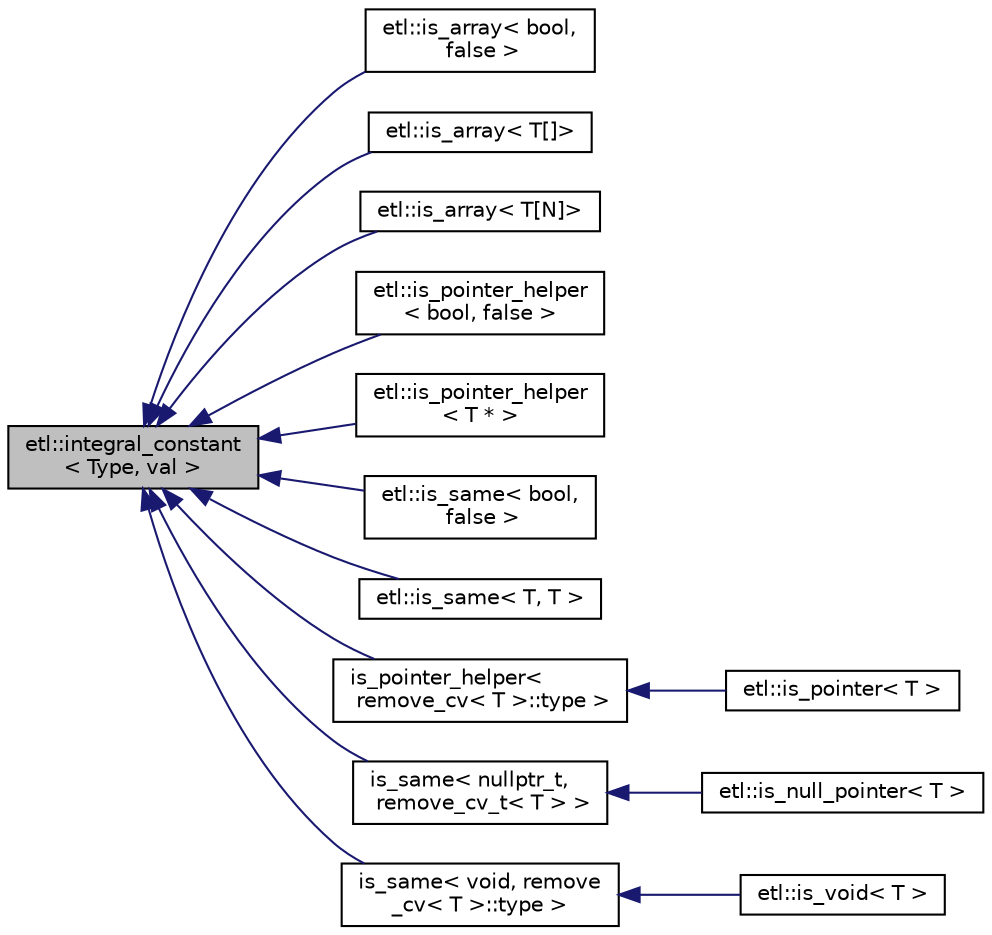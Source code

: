 digraph "etl::integral_constant&lt; Type, val &gt;"
{
  edge [fontname="Helvetica",fontsize="10",labelfontname="Helvetica",labelfontsize="10"];
  node [fontname="Helvetica",fontsize="10",shape=record];
  rankdir="LR";
  Node0 [label="etl::integral_constant\l\< Type, val \>",height=0.2,width=0.4,color="black", fillcolor="grey75", style="filled", fontcolor="black"];
  Node0 -> Node1 [dir="back",color="midnightblue",fontsize="10",style="solid",fontname="Helvetica"];
  Node1 [label="etl::is_array\< bool,\l false \>",height=0.2,width=0.4,color="black", fillcolor="white", style="filled",URL="$structetl_1_1is__array.html"];
  Node0 -> Node2 [dir="back",color="midnightblue",fontsize="10",style="solid",fontname="Helvetica"];
  Node2 [label="etl::is_array\< T[]\>",height=0.2,width=0.4,color="black", fillcolor="white", style="filled",URL="$structetl_1_1is__array_3_01T[]_4.html"];
  Node0 -> Node3 [dir="back",color="midnightblue",fontsize="10",style="solid",fontname="Helvetica"];
  Node3 [label="etl::is_array\< T[N]\>",height=0.2,width=0.4,color="black", fillcolor="white", style="filled",URL="$structetl_1_1is__array_3_01T[N]_4.html"];
  Node0 -> Node4 [dir="back",color="midnightblue",fontsize="10",style="solid",fontname="Helvetica"];
  Node4 [label="etl::is_pointer_helper\l\< bool, false \>",height=0.2,width=0.4,color="black", fillcolor="white", style="filled",URL="$structetl_1_1is__pointer__helper.html"];
  Node0 -> Node5 [dir="back",color="midnightblue",fontsize="10",style="solid",fontname="Helvetica"];
  Node5 [label="etl::is_pointer_helper\l\< T * \>",height=0.2,width=0.4,color="black", fillcolor="white", style="filled",URL="$structetl_1_1is__pointer__helper_3_01T_01_5_01_4.html"];
  Node0 -> Node6 [dir="back",color="midnightblue",fontsize="10",style="solid",fontname="Helvetica"];
  Node6 [label="etl::is_same\< bool,\l false \>",height=0.2,width=0.4,color="black", fillcolor="white", style="filled",URL="$structetl_1_1is__same.html",tooltip="If T and U name the same type (taking into account const/volatile qualifications), provides the member constant value equal to true. Otherwise value is false. "];
  Node0 -> Node7 [dir="back",color="midnightblue",fontsize="10",style="solid",fontname="Helvetica"];
  Node7 [label="etl::is_same\< T, T \>",height=0.2,width=0.4,color="black", fillcolor="white", style="filled",URL="$structetl_1_1is__same_3_01T_00_01T_01_4.html"];
  Node0 -> Node8 [dir="back",color="midnightblue",fontsize="10",style="solid",fontname="Helvetica"];
  Node8 [label="is_pointer_helper\<\l remove_cv\< T \>::type \>",height=0.2,width=0.4,color="black", fillcolor="white", style="filled",URL="$structetl_1_1is__pointer__helper.html"];
  Node8 -> Node9 [dir="back",color="midnightblue",fontsize="10",style="solid",fontname="Helvetica"];
  Node9 [label="etl::is_pointer\< T \>",height=0.2,width=0.4,color="black", fillcolor="white", style="filled",URL="$structetl_1_1is__pointer.html"];
  Node0 -> Node10 [dir="back",color="midnightblue",fontsize="10",style="solid",fontname="Helvetica"];
  Node10 [label="is_same\< nullptr_t,\l remove_cv_t\< T \> \>",height=0.2,width=0.4,color="black", fillcolor="white", style="filled",URL="$structetl_1_1is__same.html"];
  Node10 -> Node11 [dir="back",color="midnightblue",fontsize="10",style="solid",fontname="Helvetica"];
  Node11 [label="etl::is_null_pointer\< T \>",height=0.2,width=0.4,color="black", fillcolor="white", style="filled",URL="$structetl_1_1is__null__pointer.html"];
  Node0 -> Node12 [dir="back",color="midnightblue",fontsize="10",style="solid",fontname="Helvetica"];
  Node12 [label="is_same\< void, remove\l_cv\< T \>::type \>",height=0.2,width=0.4,color="black", fillcolor="white", style="filled",URL="$structetl_1_1is__same.html"];
  Node12 -> Node13 [dir="back",color="midnightblue",fontsize="10",style="solid",fontname="Helvetica"];
  Node13 [label="etl::is_void\< T \>",height=0.2,width=0.4,color="black", fillcolor="white", style="filled",URL="$structetl_1_1is__void.html",tooltip="Define a member typedef only if a boolean constant is true. "];
}
